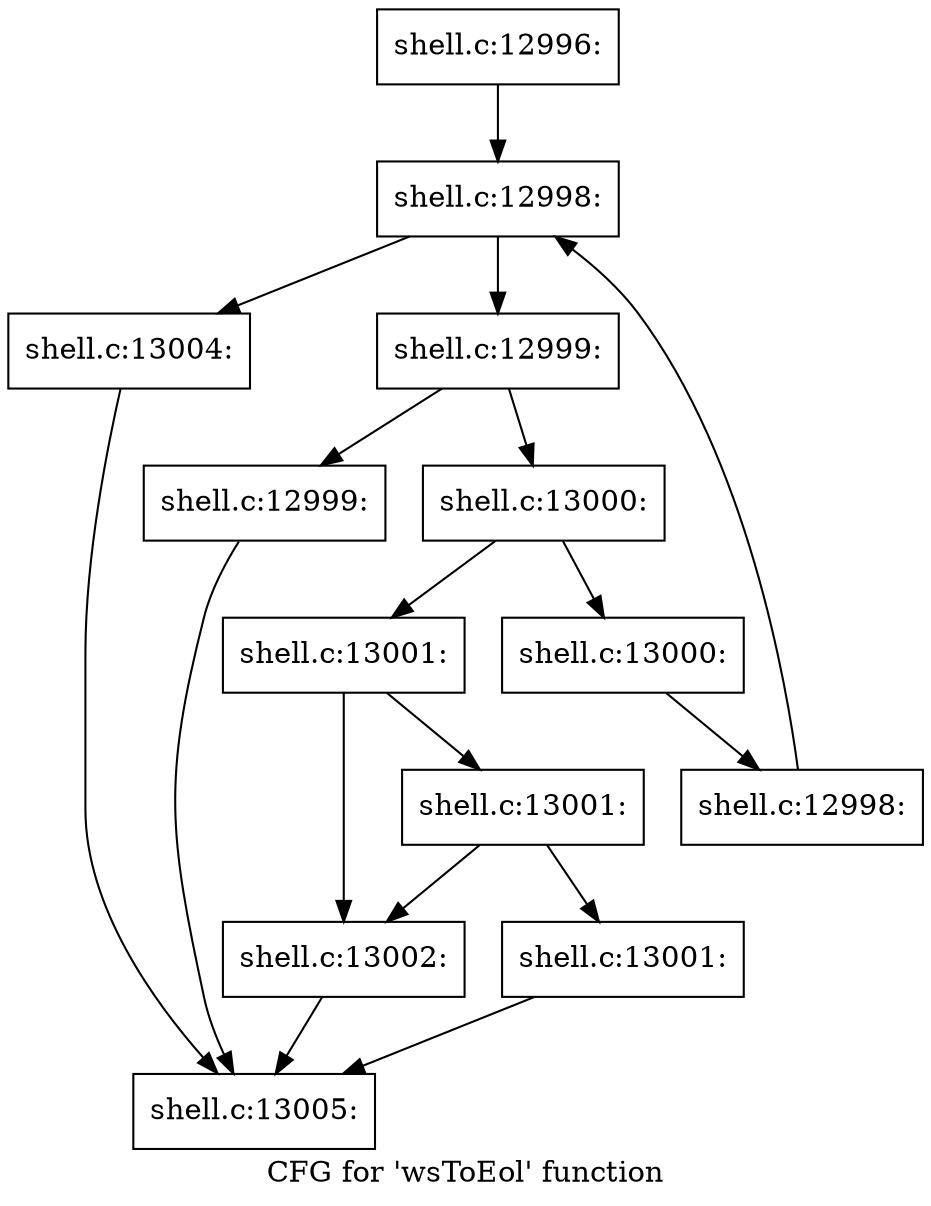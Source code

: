 digraph "CFG for 'wsToEol' function" {
	label="CFG for 'wsToEol' function";

	Node0x560277275900 [shape=record,label="{shell.c:12996:}"];
	Node0x560277275900 -> Node0x560277275d50;
	Node0x560277275d50 [shape=record,label="{shell.c:12998:}"];
	Node0x560277275d50 -> Node0x560277275e90;
	Node0x560277275d50 -> Node0x560277275be0;
	Node0x560277275e90 [shape=record,label="{shell.c:12999:}"];
	Node0x560277275e90 -> Node0x560277278470;
	Node0x560277275e90 -> Node0x5602772784c0;
	Node0x560277278470 [shape=record,label="{shell.c:12999:}"];
	Node0x560277278470 -> Node0x560277275a80;
	Node0x5602772784c0 [shape=record,label="{shell.c:13000:}"];
	Node0x5602772784c0 -> Node0x560277278c10;
	Node0x5602772784c0 -> Node0x560277278c60;
	Node0x560277278c10 [shape=record,label="{shell.c:13000:}"];
	Node0x560277278c10 -> Node0x560277275e00;
	Node0x560277278c60 [shape=record,label="{shell.c:13001:}"];
	Node0x560277278c60 -> Node0x560277279640;
	Node0x560277278c60 -> Node0x5602772795f0;
	Node0x560277279640 [shape=record,label="{shell.c:13001:}"];
	Node0x560277279640 -> Node0x5602772795a0;
	Node0x560277279640 -> Node0x5602772795f0;
	Node0x5602772795a0 [shape=record,label="{shell.c:13001:}"];
	Node0x5602772795a0 -> Node0x560277275a80;
	Node0x5602772795f0 [shape=record,label="{shell.c:13002:}"];
	Node0x5602772795f0 -> Node0x560277275a80;
	Node0x560277275e00 [shape=record,label="{shell.c:12998:}"];
	Node0x560277275e00 -> Node0x560277275d50;
	Node0x560277275be0 [shape=record,label="{shell.c:13004:}"];
	Node0x560277275be0 -> Node0x560277275a80;
	Node0x560277275a80 [shape=record,label="{shell.c:13005:}"];
}
